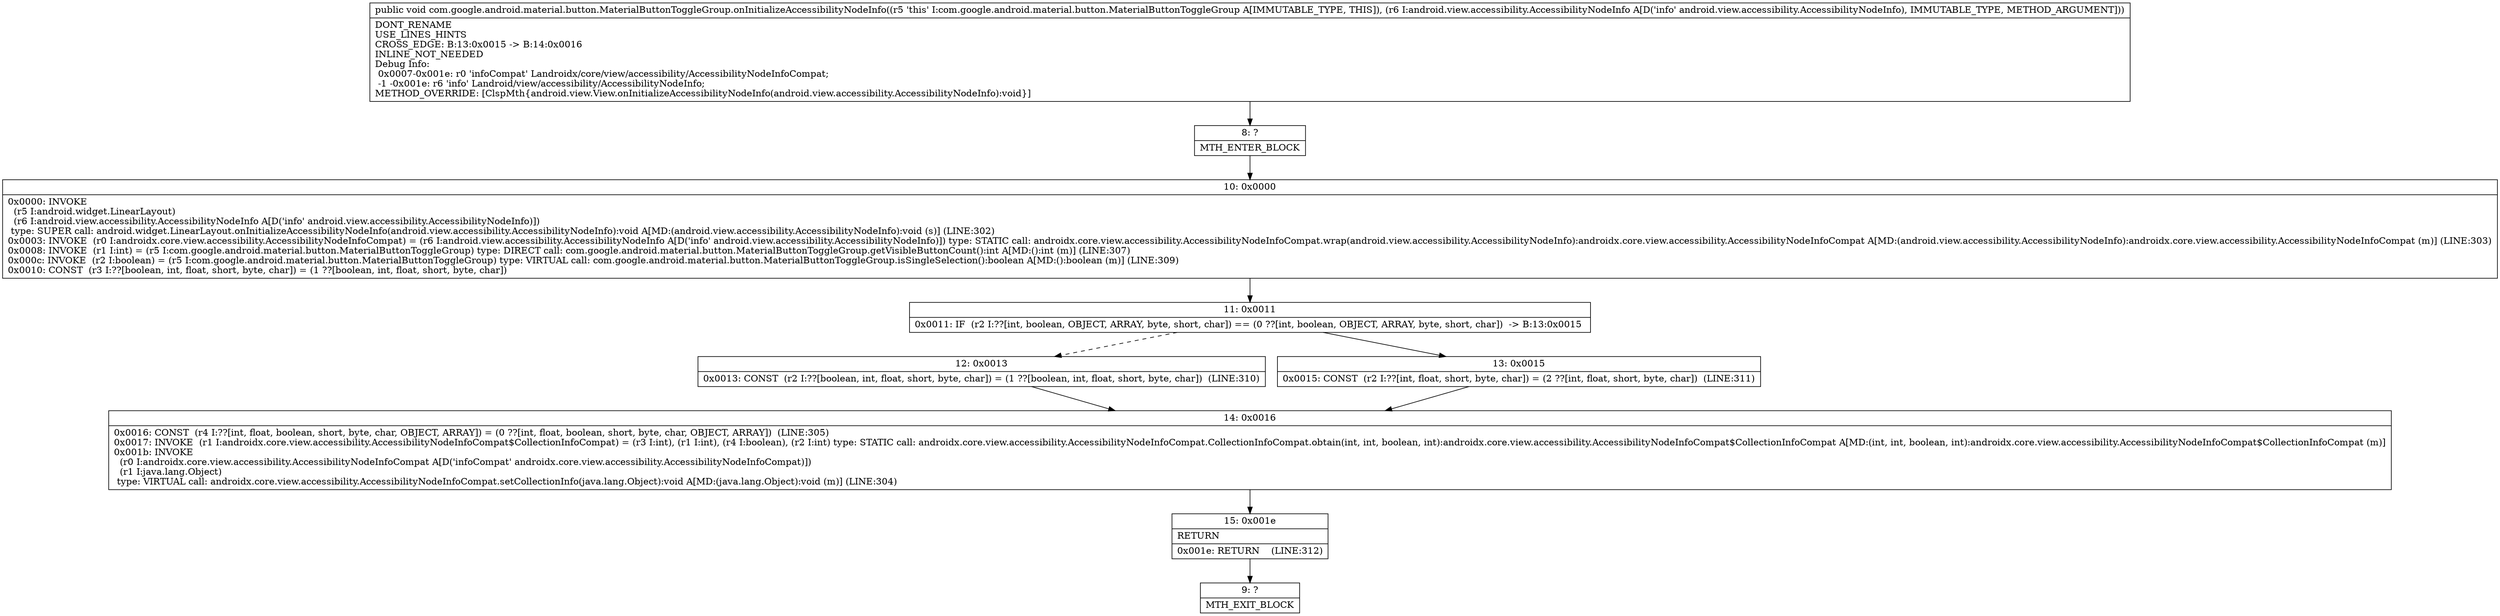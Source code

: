 digraph "CFG forcom.google.android.material.button.MaterialButtonToggleGroup.onInitializeAccessibilityNodeInfo(Landroid\/view\/accessibility\/AccessibilityNodeInfo;)V" {
Node_8 [shape=record,label="{8\:\ ?|MTH_ENTER_BLOCK\l}"];
Node_10 [shape=record,label="{10\:\ 0x0000|0x0000: INVOKE  \l  (r5 I:android.widget.LinearLayout)\l  (r6 I:android.view.accessibility.AccessibilityNodeInfo A[D('info' android.view.accessibility.AccessibilityNodeInfo)])\l type: SUPER call: android.widget.LinearLayout.onInitializeAccessibilityNodeInfo(android.view.accessibility.AccessibilityNodeInfo):void A[MD:(android.view.accessibility.AccessibilityNodeInfo):void (s)] (LINE:302)\l0x0003: INVOKE  (r0 I:androidx.core.view.accessibility.AccessibilityNodeInfoCompat) = (r6 I:android.view.accessibility.AccessibilityNodeInfo A[D('info' android.view.accessibility.AccessibilityNodeInfo)]) type: STATIC call: androidx.core.view.accessibility.AccessibilityNodeInfoCompat.wrap(android.view.accessibility.AccessibilityNodeInfo):androidx.core.view.accessibility.AccessibilityNodeInfoCompat A[MD:(android.view.accessibility.AccessibilityNodeInfo):androidx.core.view.accessibility.AccessibilityNodeInfoCompat (m)] (LINE:303)\l0x0008: INVOKE  (r1 I:int) = (r5 I:com.google.android.material.button.MaterialButtonToggleGroup) type: DIRECT call: com.google.android.material.button.MaterialButtonToggleGroup.getVisibleButtonCount():int A[MD:():int (m)] (LINE:307)\l0x000c: INVOKE  (r2 I:boolean) = (r5 I:com.google.android.material.button.MaterialButtonToggleGroup) type: VIRTUAL call: com.google.android.material.button.MaterialButtonToggleGroup.isSingleSelection():boolean A[MD:():boolean (m)] (LINE:309)\l0x0010: CONST  (r3 I:??[boolean, int, float, short, byte, char]) = (1 ??[boolean, int, float, short, byte, char]) \l}"];
Node_11 [shape=record,label="{11\:\ 0x0011|0x0011: IF  (r2 I:??[int, boolean, OBJECT, ARRAY, byte, short, char]) == (0 ??[int, boolean, OBJECT, ARRAY, byte, short, char])  \-\> B:13:0x0015 \l}"];
Node_12 [shape=record,label="{12\:\ 0x0013|0x0013: CONST  (r2 I:??[boolean, int, float, short, byte, char]) = (1 ??[boolean, int, float, short, byte, char])  (LINE:310)\l}"];
Node_14 [shape=record,label="{14\:\ 0x0016|0x0016: CONST  (r4 I:??[int, float, boolean, short, byte, char, OBJECT, ARRAY]) = (0 ??[int, float, boolean, short, byte, char, OBJECT, ARRAY])  (LINE:305)\l0x0017: INVOKE  (r1 I:androidx.core.view.accessibility.AccessibilityNodeInfoCompat$CollectionInfoCompat) = (r3 I:int), (r1 I:int), (r4 I:boolean), (r2 I:int) type: STATIC call: androidx.core.view.accessibility.AccessibilityNodeInfoCompat.CollectionInfoCompat.obtain(int, int, boolean, int):androidx.core.view.accessibility.AccessibilityNodeInfoCompat$CollectionInfoCompat A[MD:(int, int, boolean, int):androidx.core.view.accessibility.AccessibilityNodeInfoCompat$CollectionInfoCompat (m)]\l0x001b: INVOKE  \l  (r0 I:androidx.core.view.accessibility.AccessibilityNodeInfoCompat A[D('infoCompat' androidx.core.view.accessibility.AccessibilityNodeInfoCompat)])\l  (r1 I:java.lang.Object)\l type: VIRTUAL call: androidx.core.view.accessibility.AccessibilityNodeInfoCompat.setCollectionInfo(java.lang.Object):void A[MD:(java.lang.Object):void (m)] (LINE:304)\l}"];
Node_15 [shape=record,label="{15\:\ 0x001e|RETURN\l|0x001e: RETURN    (LINE:312)\l}"];
Node_9 [shape=record,label="{9\:\ ?|MTH_EXIT_BLOCK\l}"];
Node_13 [shape=record,label="{13\:\ 0x0015|0x0015: CONST  (r2 I:??[int, float, short, byte, char]) = (2 ??[int, float, short, byte, char])  (LINE:311)\l}"];
MethodNode[shape=record,label="{public void com.google.android.material.button.MaterialButtonToggleGroup.onInitializeAccessibilityNodeInfo((r5 'this' I:com.google.android.material.button.MaterialButtonToggleGroup A[IMMUTABLE_TYPE, THIS]), (r6 I:android.view.accessibility.AccessibilityNodeInfo A[D('info' android.view.accessibility.AccessibilityNodeInfo), IMMUTABLE_TYPE, METHOD_ARGUMENT]))  | DONT_RENAME\lUSE_LINES_HINTS\lCROSS_EDGE: B:13:0x0015 \-\> B:14:0x0016\lINLINE_NOT_NEEDED\lDebug Info:\l  0x0007\-0x001e: r0 'infoCompat' Landroidx\/core\/view\/accessibility\/AccessibilityNodeInfoCompat;\l  \-1 \-0x001e: r6 'info' Landroid\/view\/accessibility\/AccessibilityNodeInfo;\lMETHOD_OVERRIDE: [ClspMth\{android.view.View.onInitializeAccessibilityNodeInfo(android.view.accessibility.AccessibilityNodeInfo):void\}]\l}"];
MethodNode -> Node_8;Node_8 -> Node_10;
Node_10 -> Node_11;
Node_11 -> Node_12[style=dashed];
Node_11 -> Node_13;
Node_12 -> Node_14;
Node_14 -> Node_15;
Node_15 -> Node_9;
Node_13 -> Node_14;
}

